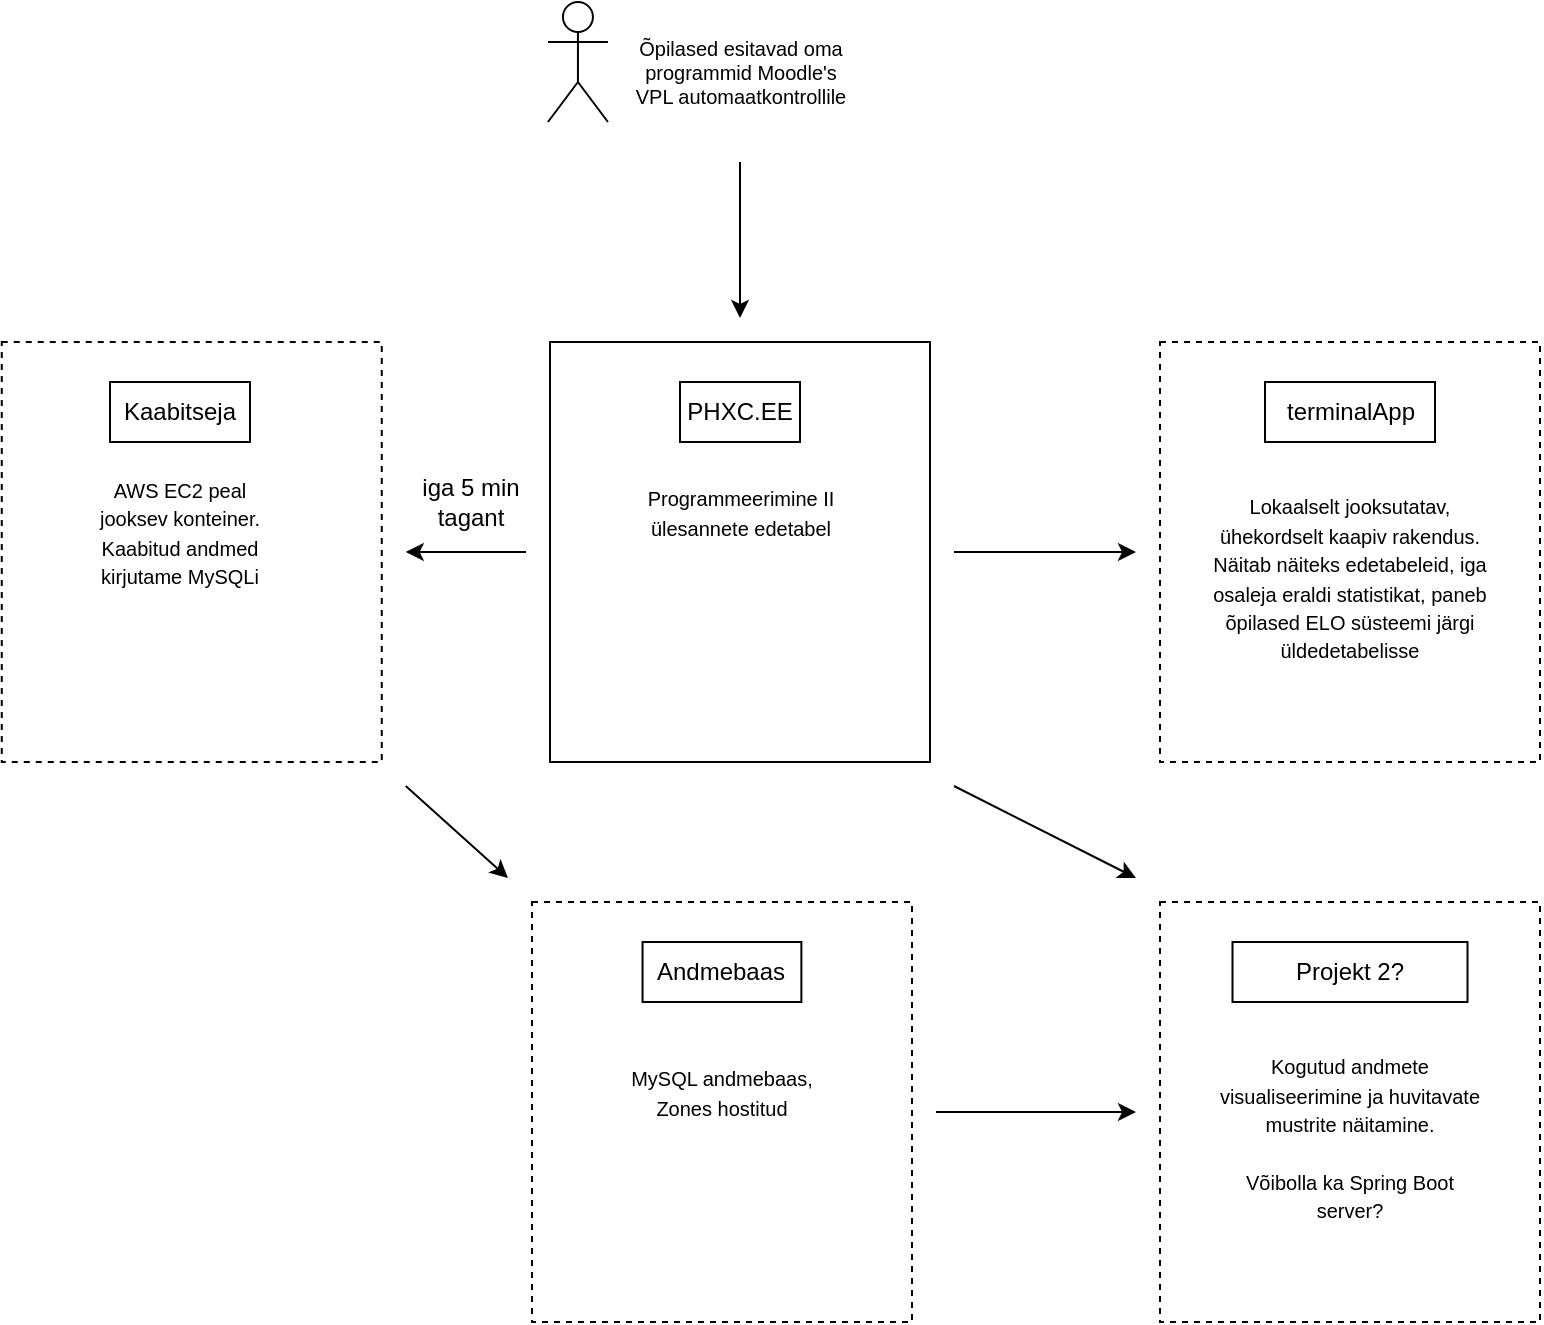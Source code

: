 <mxfile>
    <diagram id="WsMDFACZDYKJrmFvEDpn" name="Page-1">
        <mxGraphModel dx="1002" dy="659" grid="1" gridSize="10" guides="1" tooltips="1" connect="1" arrows="1" fold="1" page="1" pageScale="1" pageWidth="850" pageHeight="1100" math="0" shadow="0">
            <root>
                <mxCell id="0"/>
                <mxCell id="1" parent="0"/>
                <mxCell id="32" style="edgeStyle=none;html=1;entryX=0;entryY=0.5;entryDx=0;entryDy=0;fontSize=10;fontColor=none;" edge="1" parent="1" source="16" target="29">
                    <mxGeometry relative="1" as="geometry"/>
                </mxCell>
                <mxCell id="16" value="" style="whiteSpace=wrap;html=1;strokeColor=default;dashed=1;strokeWidth=1;perimeterSpacing=12;fillColor=none;" vertex="1" parent="1">
                    <mxGeometry x="295.99" y="570" width="190" height="210" as="geometry"/>
                </mxCell>
                <mxCell id="9" value="" style="whiteSpace=wrap;html=1;strokeColor=default;dashed=1;strokeWidth=1;perimeterSpacing=12;fillColor=none;" vertex="1" parent="1">
                    <mxGeometry x="30.88" y="290" width="190" height="210" as="geometry"/>
                </mxCell>
                <mxCell id="22" style="edgeStyle=none;html=1;entryX=0;entryY=0.5;entryDx=0;entryDy=0;fontSize=10;" edge="1" parent="1" source="7" target="19">
                    <mxGeometry relative="1" as="geometry"/>
                </mxCell>
                <mxCell id="33" style="edgeStyle=none;html=1;exitX=1;exitY=1;exitDx=0;exitDy=0;entryX=0;entryY=0;entryDx=0;entryDy=0;fontSize=10;fontColor=none;" edge="1" parent="1" source="7" target="29">
                    <mxGeometry relative="1" as="geometry"/>
                </mxCell>
                <mxCell id="7" value="" style="whiteSpace=wrap;html=1;strokeColor=default;strokeWidth=1;perimeterSpacing=12;fillColor=none;" vertex="1" parent="1">
                    <mxGeometry x="305" y="290" width="190" height="210" as="geometry"/>
                </mxCell>
                <mxCell id="3" value="Kaabitseja" style="text;strokeColor=default;align=center;fillColor=none;html=1;verticalAlign=middle;whiteSpace=wrap;rounded=0;perimeterSpacing=12;" vertex="1" parent="1">
                    <mxGeometry x="85" y="310" width="70" height="30" as="geometry"/>
                </mxCell>
                <mxCell id="4" value="" style="shape=image;imageAspect=0;aspect=fixed;verticalLabelPosition=bottom;verticalAlign=top;strokeColor=default;image=http://www.phxc.ee/img/skull_enter.gif;" vertex="1" parent="1">
                    <mxGeometry x="377.78" y="410" width="44.44" height="60" as="geometry"/>
                </mxCell>
                <mxCell id="5" value="PHXC.EE" style="text;strokeColor=default;align=center;fillColor=none;html=1;verticalAlign=middle;whiteSpace=wrap;rounded=0;perimeterSpacing=12;" vertex="1" parent="1">
                    <mxGeometry x="370" y="310" width="60" height="30" as="geometry"/>
                </mxCell>
                <mxCell id="6" value="" style="shape=image;imageAspect=0;aspect=fixed;verticalLabelPosition=bottom;verticalAlign=top;strokeColor=default;image=https://static-00.iconduck.com/assets.00/database-mysql-icon-1849x2048-81vgyimd.png;" vertex="1" parent="1">
                    <mxGeometry x="359.42" y="700" width="63.13" height="70" as="geometry"/>
                </mxCell>
                <mxCell id="8" value="Andmebaas" style="text;strokeColor=default;align=center;fillColor=none;html=1;verticalAlign=middle;whiteSpace=wrap;rounded=0;perimeterSpacing=12;" vertex="1" parent="1">
                    <mxGeometry x="351.28" y="590" width="79.41" height="30" as="geometry"/>
                </mxCell>
                <mxCell id="10" value="" style="endArrow=classic;html=1;exitX=0;exitY=0.5;exitDx=0;exitDy=0;entryX=1;entryY=0.5;entryDx=0;entryDy=0;" edge="1" parent="1" source="7" target="9">
                    <mxGeometry width="50" height="50" relative="1" as="geometry">
                        <mxPoint x="160" y="470" as="sourcePoint"/>
                        <mxPoint x="260" y="340" as="targetPoint"/>
                    </mxGeometry>
                </mxCell>
                <mxCell id="11" value="iga 5 min &lt;br&gt;tagant" style="text;html=1;align=center;verticalAlign=middle;resizable=0;points=[];autosize=1;strokeColor=none;fillColor=none;" vertex="1" parent="1">
                    <mxGeometry x="230.29" y="350" width="70" height="40" as="geometry"/>
                </mxCell>
                <mxCell id="12" value="" style="shape=image;imageAspect=0;aspect=fixed;verticalLabelPosition=bottom;verticalAlign=top;dashed=1;strokeColor=default;strokeWidth=1;fillColor=none;image=https://www.logicata.com/wp-content/uploads/2020/08/Amazon-EC2@4x-e1593195270371.png;" vertex="1" parent="1">
                    <mxGeometry x="100" y="430" width="40" height="40" as="geometry"/>
                </mxCell>
                <mxCell id="13" value="&lt;font style=&quot;font-size: 10px;&quot;&gt;AWS EC2 peal jooksev konteiner.&lt;br&gt;Kaabitud andmed kirjutame MySQLi&lt;br&gt;&lt;/font&gt;" style="text;strokeColor=none;align=center;fillColor=none;html=1;verticalAlign=middle;whiteSpace=wrap;rounded=0;dashed=1;strokeWidth=1;" vertex="1" parent="1">
                    <mxGeometry x="75" y="370" width="90" height="30" as="geometry"/>
                </mxCell>
                <mxCell id="15" value="&lt;font style=&quot;font-size: 10px;&quot;&gt;Programmeerimine II&lt;br&gt;ülesannete edetabel&lt;br&gt;&lt;/font&gt;" style="text;strokeColor=none;align=center;fillColor=none;html=1;verticalAlign=middle;whiteSpace=wrap;rounded=0;dashed=1;strokeWidth=1;" vertex="1" parent="1">
                    <mxGeometry x="342.5" y="360" width="115" height="30" as="geometry"/>
                </mxCell>
                <mxCell id="17" value="&lt;font style=&quot;font-size: 10px;&quot;&gt;MySQL andmebaas, Zones hostitud&lt;br&gt;&lt;/font&gt;" style="text;strokeColor=none;align=center;fillColor=none;html=1;verticalAlign=middle;whiteSpace=wrap;rounded=0;dashed=1;strokeWidth=1;" vertex="1" parent="1">
                    <mxGeometry x="333.97" y="650" width="114.02" height="30" as="geometry"/>
                </mxCell>
                <mxCell id="18" value="" style="endArrow=classic;html=1;fontSize=10;exitX=1;exitY=1;exitDx=0;exitDy=0;entryX=0;entryY=0;entryDx=0;entryDy=0;" edge="1" parent="1" source="9" target="16">
                    <mxGeometry width="50" height="50" relative="1" as="geometry">
                        <mxPoint x="360" y="600" as="sourcePoint"/>
                        <mxPoint x="410" y="550" as="targetPoint"/>
                    </mxGeometry>
                </mxCell>
                <mxCell id="19" value="" style="whiteSpace=wrap;html=1;strokeColor=default;dashed=1;strokeWidth=1;perimeterSpacing=12;fillColor=none;" vertex="1" parent="1">
                    <mxGeometry x="610" y="290" width="190" height="210" as="geometry"/>
                </mxCell>
                <mxCell id="20" value="terminalApp" style="text;strokeColor=default;align=center;fillColor=none;html=1;verticalAlign=middle;whiteSpace=wrap;rounded=0;perimeterSpacing=12;" vertex="1" parent="1">
                    <mxGeometry x="662.5" y="310" width="85" height="30" as="geometry"/>
                </mxCell>
                <mxCell id="21" value="&lt;font style=&quot;font-size: 10px;&quot;&gt;Lokaalselt jooksutatav, ühekordselt kaapiv rakendus. Näitab näiteks edetabeleid, iga osaleja eraldi statistikat, paneb õpilased ELO süsteemi järgi üldedetabelisse&lt;br&gt;&lt;/font&gt;" style="text;strokeColor=none;align=center;fillColor=none;html=1;verticalAlign=middle;whiteSpace=wrap;rounded=0;dashed=1;strokeWidth=1;" vertex="1" parent="1">
                    <mxGeometry x="635" y="355" width="140" height="105" as="geometry"/>
                </mxCell>
                <mxCell id="23" value="" style="endArrow=classic;html=1;fontSize=10;entryX=0.5;entryY=0;entryDx=0;entryDy=0;" edge="1" parent="1" target="7">
                    <mxGeometry width="50" height="50" relative="1" as="geometry">
                        <mxPoint x="400" y="200" as="sourcePoint"/>
                        <mxPoint x="390" y="280" as="targetPoint"/>
                    </mxGeometry>
                </mxCell>
                <mxCell id="24" value="Õpilased esitavad oma &lt;br&gt;programmid Moodle's &lt;br&gt;VPL automaatkontrollile" style="text;html=1;align=center;verticalAlign=middle;resizable=0;points=[];autosize=1;strokeColor=none;fillColor=none;fontSize=10;" vertex="1" parent="1">
                    <mxGeometry x="335" y="130" width="130" height="50" as="geometry"/>
                </mxCell>
                <mxCell id="25" value="Actor" style="shape=umlActor;verticalLabelPosition=bottom;verticalAlign=top;html=1;outlineConnect=0;strokeColor=default;strokeWidth=1;fontSize=10;fillColor=none;fontColor=none;noLabel=1;" vertex="1" parent="1">
                    <mxGeometry x="303.97" y="120" width="30" height="60" as="geometry"/>
                </mxCell>
                <mxCell id="29" value="" style="whiteSpace=wrap;html=1;strokeColor=default;dashed=1;strokeWidth=1;perimeterSpacing=12;fillColor=none;" vertex="1" parent="1">
                    <mxGeometry x="610" y="570" width="190" height="210" as="geometry"/>
                </mxCell>
                <mxCell id="30" value="Projekt 2?" style="text;strokeColor=default;align=center;fillColor=none;html=1;verticalAlign=middle;whiteSpace=wrap;rounded=0;perimeterSpacing=12;" vertex="1" parent="1">
                    <mxGeometry x="646.25" y="590" width="117.5" height="30" as="geometry"/>
                </mxCell>
                <mxCell id="31" value="&lt;font style=&quot;font-size: 10px;&quot;&gt;Kogutud andmete visualiseerimine ja huvitavate mustrite näitamine.&lt;br&gt;&amp;nbsp;&lt;br&gt;Võibolla ka Spring Boot server?&lt;br&gt;&lt;/font&gt;" style="text;strokeColor=none;align=center;fillColor=none;html=1;verticalAlign=middle;whiteSpace=wrap;rounded=0;dashed=1;strokeWidth=1;" vertex="1" parent="1">
                    <mxGeometry x="635" y="635" width="140" height="105" as="geometry"/>
                </mxCell>
            </root>
        </mxGraphModel>
    </diagram>
</mxfile>